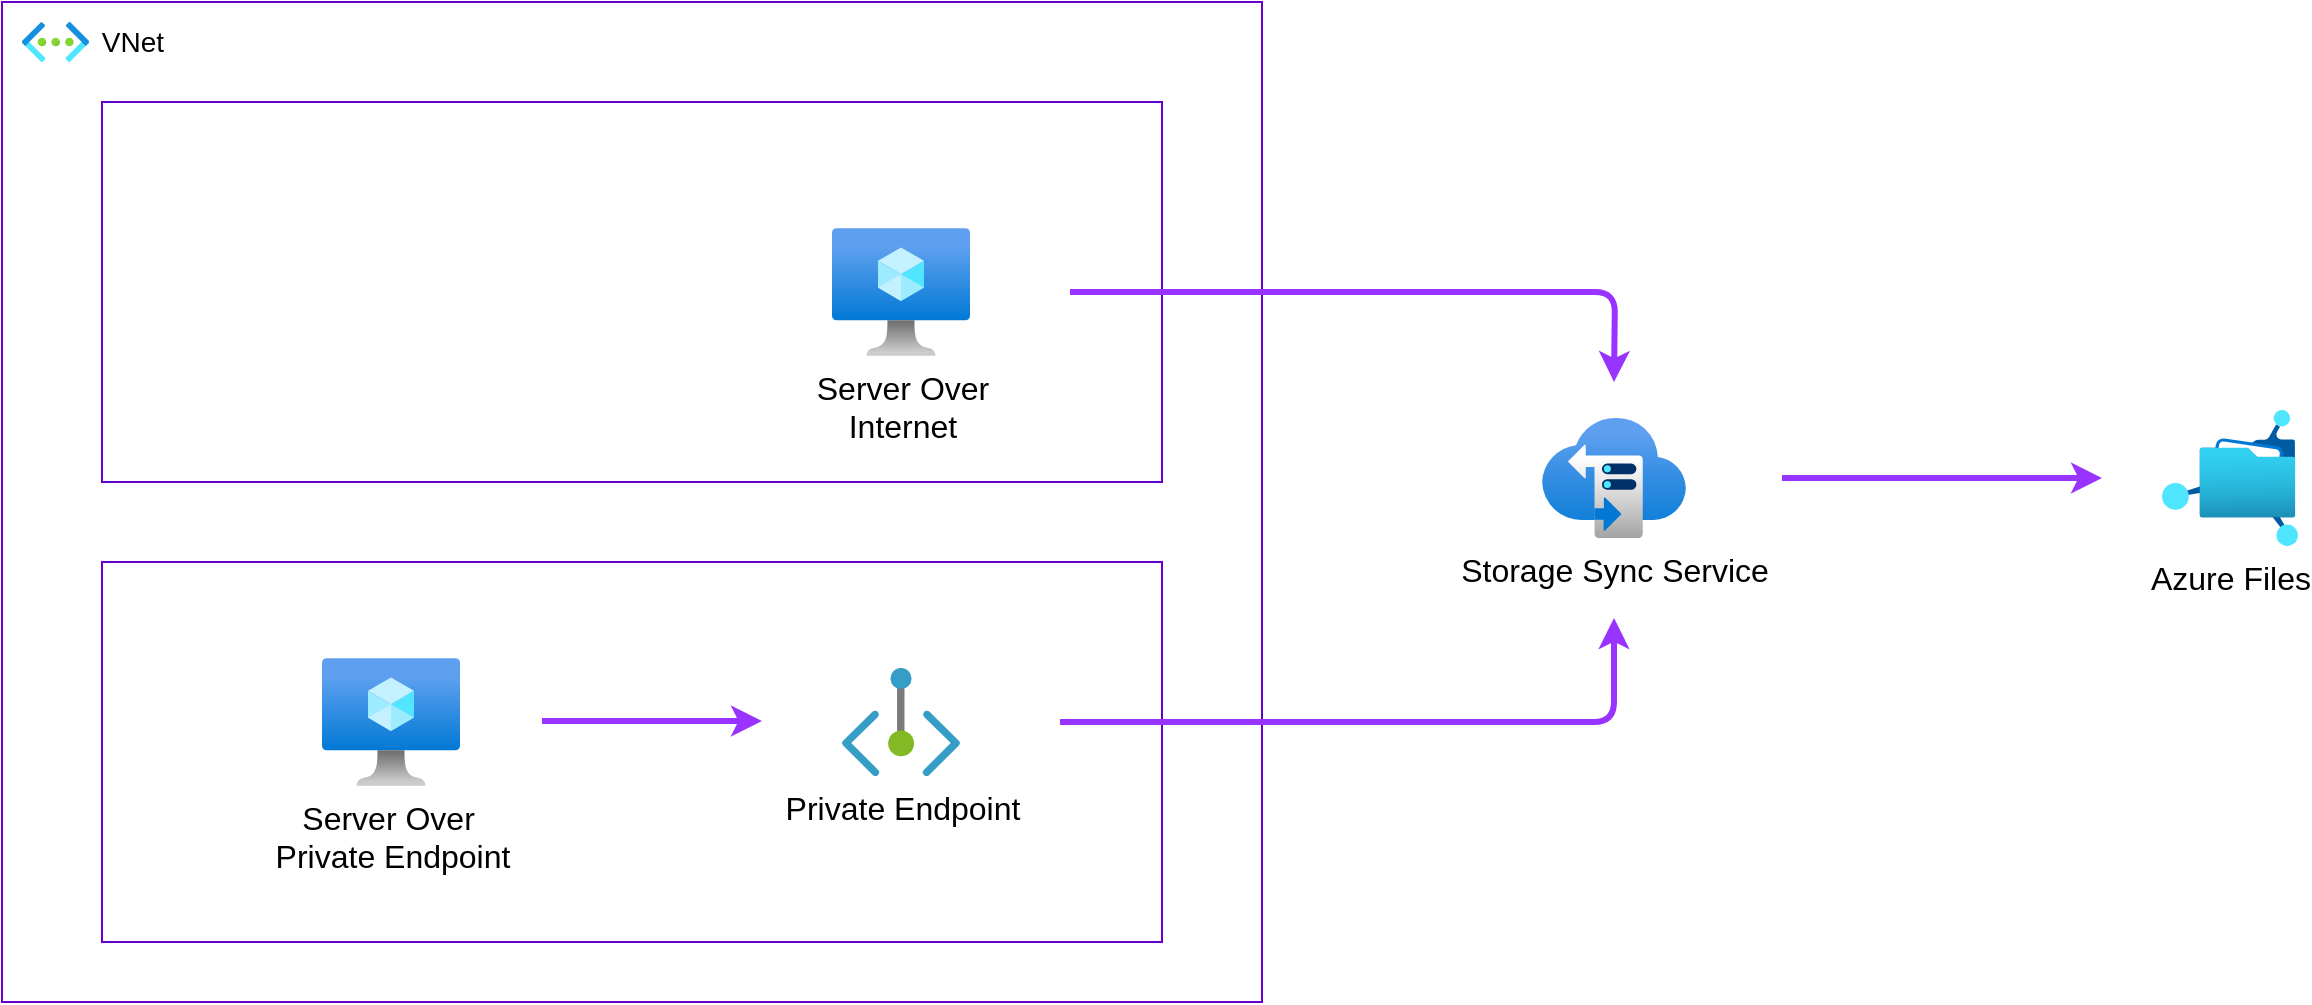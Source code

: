 <mxfile scale="1" border="30">
    <diagram id="yYkRMcHpo2gikTCNRhjN" name="Page-1">
        <mxGraphModel dx="1431" dy="1992" grid="1" gridSize="10" guides="1" tooltips="1" connect="1" arrows="1" fold="1" page="1" pageScale="1" pageWidth="827" pageHeight="1169" background="#FFFFFF" math="0" shadow="0">
            <root>
                <mxCell id="0"/>
                <mxCell id="1" parent="0"/>
                <mxCell id="20" value="" style="rounded=0;whiteSpace=wrap;html=1;fontSize=16;strokeColor=#6600CC;" vertex="1" parent="1">
                    <mxGeometry x="40" y="-10" width="630" height="500" as="geometry"/>
                </mxCell>
                <mxCell id="17" value="" style="rounded=0;whiteSpace=wrap;html=1;fontSize=16;strokeColor=#6600CC;" vertex="1" parent="1">
                    <mxGeometry x="90" y="40" width="530" height="190" as="geometry"/>
                </mxCell>
                <mxCell id="15" value="" style="rounded=0;whiteSpace=wrap;html=1;fontSize=16;strokeColor=#6600CC;" vertex="1" parent="1">
                    <mxGeometry x="90" y="270" width="530" height="190" as="geometry"/>
                </mxCell>
                <mxCell id="24" style="edgeStyle=orthogonalEdgeStyle;html=1;strokeColor=#9933FF;strokeWidth=3;fontSize=16;sourcePerimeterSpacing=50;targetPerimeterSpacing=40;elbow=vertical;" edge="1" parent="1" source="2">
                    <mxGeometry relative="1" as="geometry">
                        <mxPoint x="846" y="180" as="targetPoint"/>
                    </mxGeometry>
                </mxCell>
                <mxCell id="2" value="Server Over&lt;br style=&quot;font-size: 16px;&quot;&gt;Internet" style="aspect=fixed;html=1;points=[];align=center;image;fontSize=16;image=img/lib/azure2/compute/Virtual_Machine.svg;" vertex="1" parent="1">
                    <mxGeometry x="455" y="103" width="69" height="64" as="geometry"/>
                </mxCell>
                <mxCell id="11" style="edgeStyle=none;html=1;strokeColor=#9933FF;strokeWidth=3;fontSize=16;" edge="1" parent="1">
                    <mxGeometry relative="1" as="geometry">
                        <mxPoint x="420" y="349.5" as="targetPoint"/>
                        <mxPoint x="310" y="349.5" as="sourcePoint"/>
                    </mxGeometry>
                </mxCell>
                <mxCell id="3" value="Server Over&amp;nbsp;&lt;br style=&quot;font-size: 16px;&quot;&gt;Private Endpoint" style="aspect=fixed;html=1;points=[];align=center;image;fontSize=16;image=img/lib/azure2/compute/Virtual_Machine.svg;" vertex="1" parent="1">
                    <mxGeometry x="200" y="318" width="69" height="64" as="geometry"/>
                </mxCell>
                <mxCell id="22" style="edgeStyle=elbowEdgeStyle;elbow=vertical;html=1;strokeColor=#9933FF;strokeWidth=3;fontSize=16;sourcePerimeterSpacing=50;targetPerimeterSpacing=40;" edge="1" parent="1" source="4" target="5">
                    <mxGeometry relative="1" as="geometry">
                        <Array as="points">
                            <mxPoint x="670" y="350"/>
                        </Array>
                    </mxGeometry>
                </mxCell>
                <mxCell id="4" value="Private Endpoint" style="aspect=fixed;html=1;points=[];align=center;image;fontSize=16;image=img/lib/azure2/networking/Private_Endpoint.svg;" vertex="1" parent="1">
                    <mxGeometry x="460" y="322.96" width="59" height="54.08" as="geometry"/>
                </mxCell>
                <mxCell id="14" style="edgeStyle=none;html=1;strokeColor=#9933FF;strokeWidth=3;fontSize=16;" edge="1" parent="1">
                    <mxGeometry relative="1" as="geometry">
                        <mxPoint x="1090" y="228" as="targetPoint"/>
                        <mxPoint x="930" y="228" as="sourcePoint"/>
                    </mxGeometry>
                </mxCell>
                <mxCell id="5" value="Storage Sync Service" style="aspect=fixed;html=1;points=[];align=center;image;fontSize=16;image=img/lib/azure2/storage/Storage_Sync_Services.svg;" vertex="1" parent="1">
                    <mxGeometry x="810" y="198" width="72" height="60" as="geometry"/>
                </mxCell>
                <mxCell id="7" value="Azure Files" style="aspect=fixed;html=1;points=[];align=center;image;fontSize=16;image=img/lib/azure2/storage/Azure_Fileshare.svg;" vertex="1" parent="1">
                    <mxGeometry x="1120" y="194" width="68" height="68" as="geometry"/>
                </mxCell>
                <mxCell id="21" value="&amp;nbsp;VNet" style="aspect=fixed;html=1;points=[];align=left;image;fontSize=14;image=img/lib/azure2/networking/Virtual_Networks.svg;strokeColor=#6600CC;labelPosition=right;verticalLabelPosition=middle;verticalAlign=middle;" vertex="1" parent="1">
                    <mxGeometry x="50" width="33.5" height="20" as="geometry"/>
                </mxCell>
            </root>
        </mxGraphModel>
    </diagram>
</mxfile>